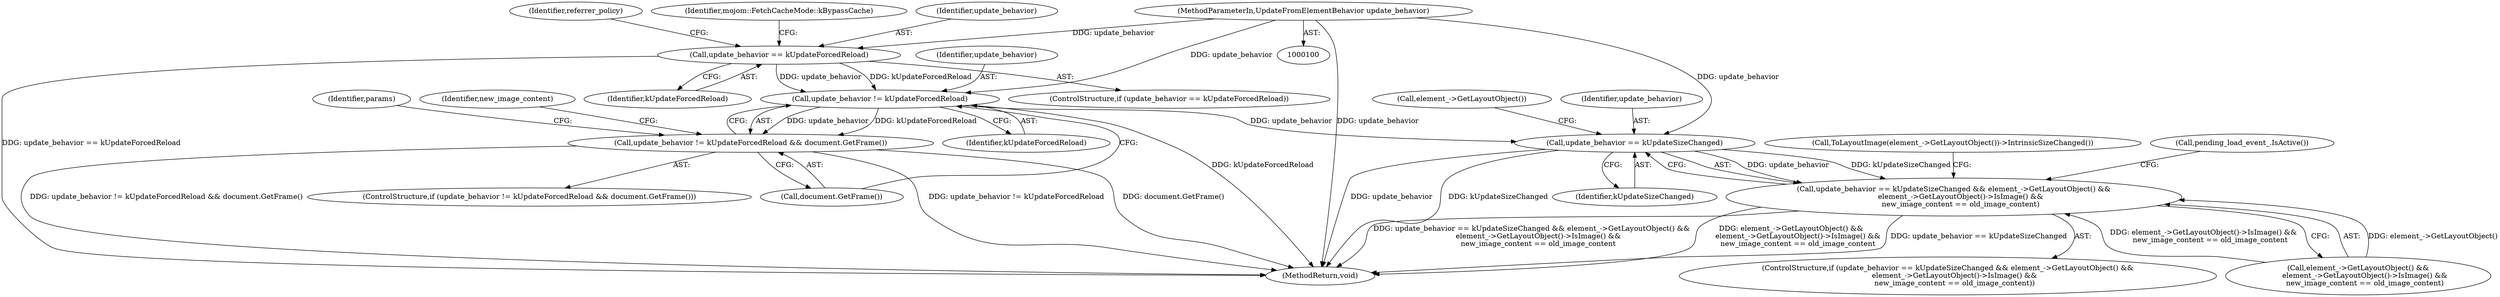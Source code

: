 digraph "0_Chrome_e56aee6473486fdfac0429747284fda7cdd3aae5@API" {
"1000144" [label="(Call,update_behavior == kUpdateForcedReload)"];
"1000102" [label="(MethodParameterIn,UpdateFromElementBehavior update_behavior)"];
"1000195" [label="(Call,update_behavior != kUpdateForcedReload)"];
"1000194" [label="(Call,update_behavior != kUpdateForcedReload && document.GetFrame())"];
"1000232" [label="(Call,update_behavior == kUpdateSizeChanged)"];
"1000231" [label="(Call,update_behavior == kUpdateSizeChanged && element_->GetLayoutObject() &&\n      element_->GetLayoutObject()->IsImage() &&\n      new_image_content == old_image_content)"];
"1000198" [label="(Call,document.GetFrame())"];
"1000274" [label="(MethodReturn,void)"];
"1000197" [label="(Identifier,kUpdateForcedReload)"];
"1000146" [label="(Identifier,kUpdateForcedReload)"];
"1000243" [label="(Call,ToLayoutImage(element_->GetLayoutObject())->IntrinsicSizeChanged())"];
"1000194" [label="(Call,update_behavior != kUpdateForcedReload && document.GetFrame())"];
"1000232" [label="(Call,update_behavior == kUpdateSizeChanged)"];
"1000247" [label="(Call,pending_load_event_.IsActive())"];
"1000236" [label="(Call,element_->GetLayoutObject())"];
"1000143" [label="(ControlStructure,if (update_behavior == kUpdateForcedReload))"];
"1000200" [label="(Identifier,params)"];
"1000154" [label="(Identifier,referrer_policy)"];
"1000196" [label="(Identifier,update_behavior)"];
"1000149" [label="(Identifier,mojom::FetchCacheMode::kBypassCache)"];
"1000230" [label="(ControlStructure,if (update_behavior == kUpdateSizeChanged && element_->GetLayoutObject() &&\n      element_->GetLayoutObject()->IsImage() &&\n      new_image_content == old_image_content))"];
"1000102" [label="(MethodParameterIn,UpdateFromElementBehavior update_behavior)"];
"1000195" [label="(Call,update_behavior != kUpdateForcedReload)"];
"1000233" [label="(Identifier,update_behavior)"];
"1000145" [label="(Identifier,update_behavior)"];
"1000193" [label="(ControlStructure,if (update_behavior != kUpdateForcedReload && document.GetFrame()))"];
"1000235" [label="(Call,element_->GetLayoutObject() &&\n      element_->GetLayoutObject()->IsImage() &&\n      new_image_content == old_image_content)"];
"1000144" [label="(Call,update_behavior == kUpdateForcedReload)"];
"1000231" [label="(Call,update_behavior == kUpdateSizeChanged && element_->GetLayoutObject() &&\n      element_->GetLayoutObject()->IsImage() &&\n      new_image_content == old_image_content)"];
"1000234" [label="(Identifier,kUpdateSizeChanged)"];
"1000202" [label="(Identifier,new_image_content)"];
"1000144" -> "1000143"  [label="AST: "];
"1000144" -> "1000146"  [label="CFG: "];
"1000145" -> "1000144"  [label="AST: "];
"1000146" -> "1000144"  [label="AST: "];
"1000149" -> "1000144"  [label="CFG: "];
"1000154" -> "1000144"  [label="CFG: "];
"1000144" -> "1000274"  [label="DDG: update_behavior == kUpdateForcedReload"];
"1000102" -> "1000144"  [label="DDG: update_behavior"];
"1000144" -> "1000195"  [label="DDG: update_behavior"];
"1000144" -> "1000195"  [label="DDG: kUpdateForcedReload"];
"1000102" -> "1000100"  [label="AST: "];
"1000102" -> "1000274"  [label="DDG: update_behavior"];
"1000102" -> "1000195"  [label="DDG: update_behavior"];
"1000102" -> "1000232"  [label="DDG: update_behavior"];
"1000195" -> "1000194"  [label="AST: "];
"1000195" -> "1000197"  [label="CFG: "];
"1000196" -> "1000195"  [label="AST: "];
"1000197" -> "1000195"  [label="AST: "];
"1000198" -> "1000195"  [label="CFG: "];
"1000194" -> "1000195"  [label="CFG: "];
"1000195" -> "1000274"  [label="DDG: kUpdateForcedReload"];
"1000195" -> "1000194"  [label="DDG: update_behavior"];
"1000195" -> "1000194"  [label="DDG: kUpdateForcedReload"];
"1000195" -> "1000232"  [label="DDG: update_behavior"];
"1000194" -> "1000193"  [label="AST: "];
"1000194" -> "1000198"  [label="CFG: "];
"1000198" -> "1000194"  [label="AST: "];
"1000200" -> "1000194"  [label="CFG: "];
"1000202" -> "1000194"  [label="CFG: "];
"1000194" -> "1000274"  [label="DDG: update_behavior != kUpdateForcedReload && document.GetFrame()"];
"1000194" -> "1000274"  [label="DDG: update_behavior != kUpdateForcedReload"];
"1000194" -> "1000274"  [label="DDG: document.GetFrame()"];
"1000232" -> "1000231"  [label="AST: "];
"1000232" -> "1000234"  [label="CFG: "];
"1000233" -> "1000232"  [label="AST: "];
"1000234" -> "1000232"  [label="AST: "];
"1000236" -> "1000232"  [label="CFG: "];
"1000231" -> "1000232"  [label="CFG: "];
"1000232" -> "1000274"  [label="DDG: update_behavior"];
"1000232" -> "1000274"  [label="DDG: kUpdateSizeChanged"];
"1000232" -> "1000231"  [label="DDG: update_behavior"];
"1000232" -> "1000231"  [label="DDG: kUpdateSizeChanged"];
"1000231" -> "1000230"  [label="AST: "];
"1000231" -> "1000235"  [label="CFG: "];
"1000235" -> "1000231"  [label="AST: "];
"1000243" -> "1000231"  [label="CFG: "];
"1000247" -> "1000231"  [label="CFG: "];
"1000231" -> "1000274"  [label="DDG: update_behavior == kUpdateSizeChanged && element_->GetLayoutObject() &&\n      element_->GetLayoutObject()->IsImage() &&\n      new_image_content == old_image_content"];
"1000231" -> "1000274"  [label="DDG: element_->GetLayoutObject() &&\n      element_->GetLayoutObject()->IsImage() &&\n      new_image_content == old_image_content"];
"1000231" -> "1000274"  [label="DDG: update_behavior == kUpdateSizeChanged"];
"1000235" -> "1000231"  [label="DDG: element_->GetLayoutObject()"];
"1000235" -> "1000231"  [label="DDG: element_->GetLayoutObject()->IsImage() &&\n      new_image_content == old_image_content"];
}
